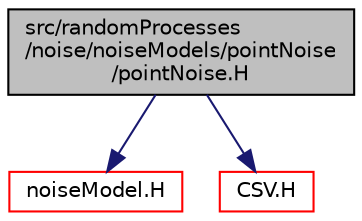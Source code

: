 digraph "src/randomProcesses/noise/noiseModels/pointNoise/pointNoise.H"
{
  bgcolor="transparent";
  edge [fontname="Helvetica",fontsize="10",labelfontname="Helvetica",labelfontsize="10"];
  node [fontname="Helvetica",fontsize="10",shape=record];
  Node1 [label="src/randomProcesses\l/noise/noiseModels/pointNoise\l/pointNoise.H",height=0.2,width=0.4,color="black", fillcolor="grey75", style="filled" fontcolor="black"];
  Node1 -> Node2 [color="midnightblue",fontsize="10",style="solid",fontname="Helvetica"];
  Node2 [label="noiseModel.H",height=0.2,width=0.4,color="red",URL="$noiseModel_8H.html"];
  Node1 -> Node3 [color="midnightblue",fontsize="10",style="solid",fontname="Helvetica"];
  Node3 [label="CSV.H",height=0.2,width=0.4,color="red",URL="$CSV_8H.html"];
}
